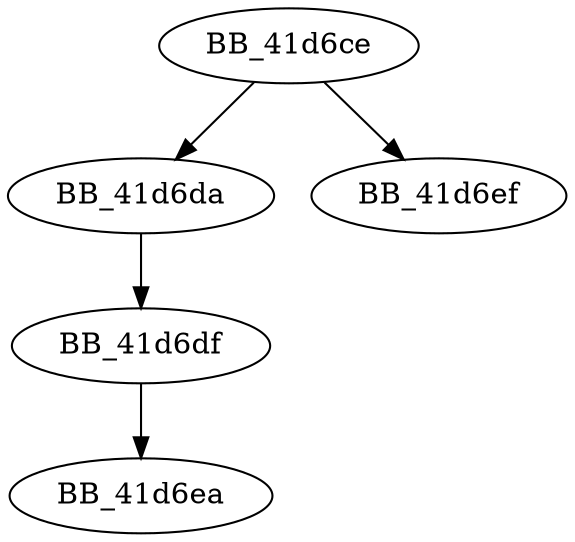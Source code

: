 DiGraph __fileno{
BB_41d6ce->BB_41d6da
BB_41d6ce->BB_41d6ef
BB_41d6da->BB_41d6df
BB_41d6df->BB_41d6ea
}
